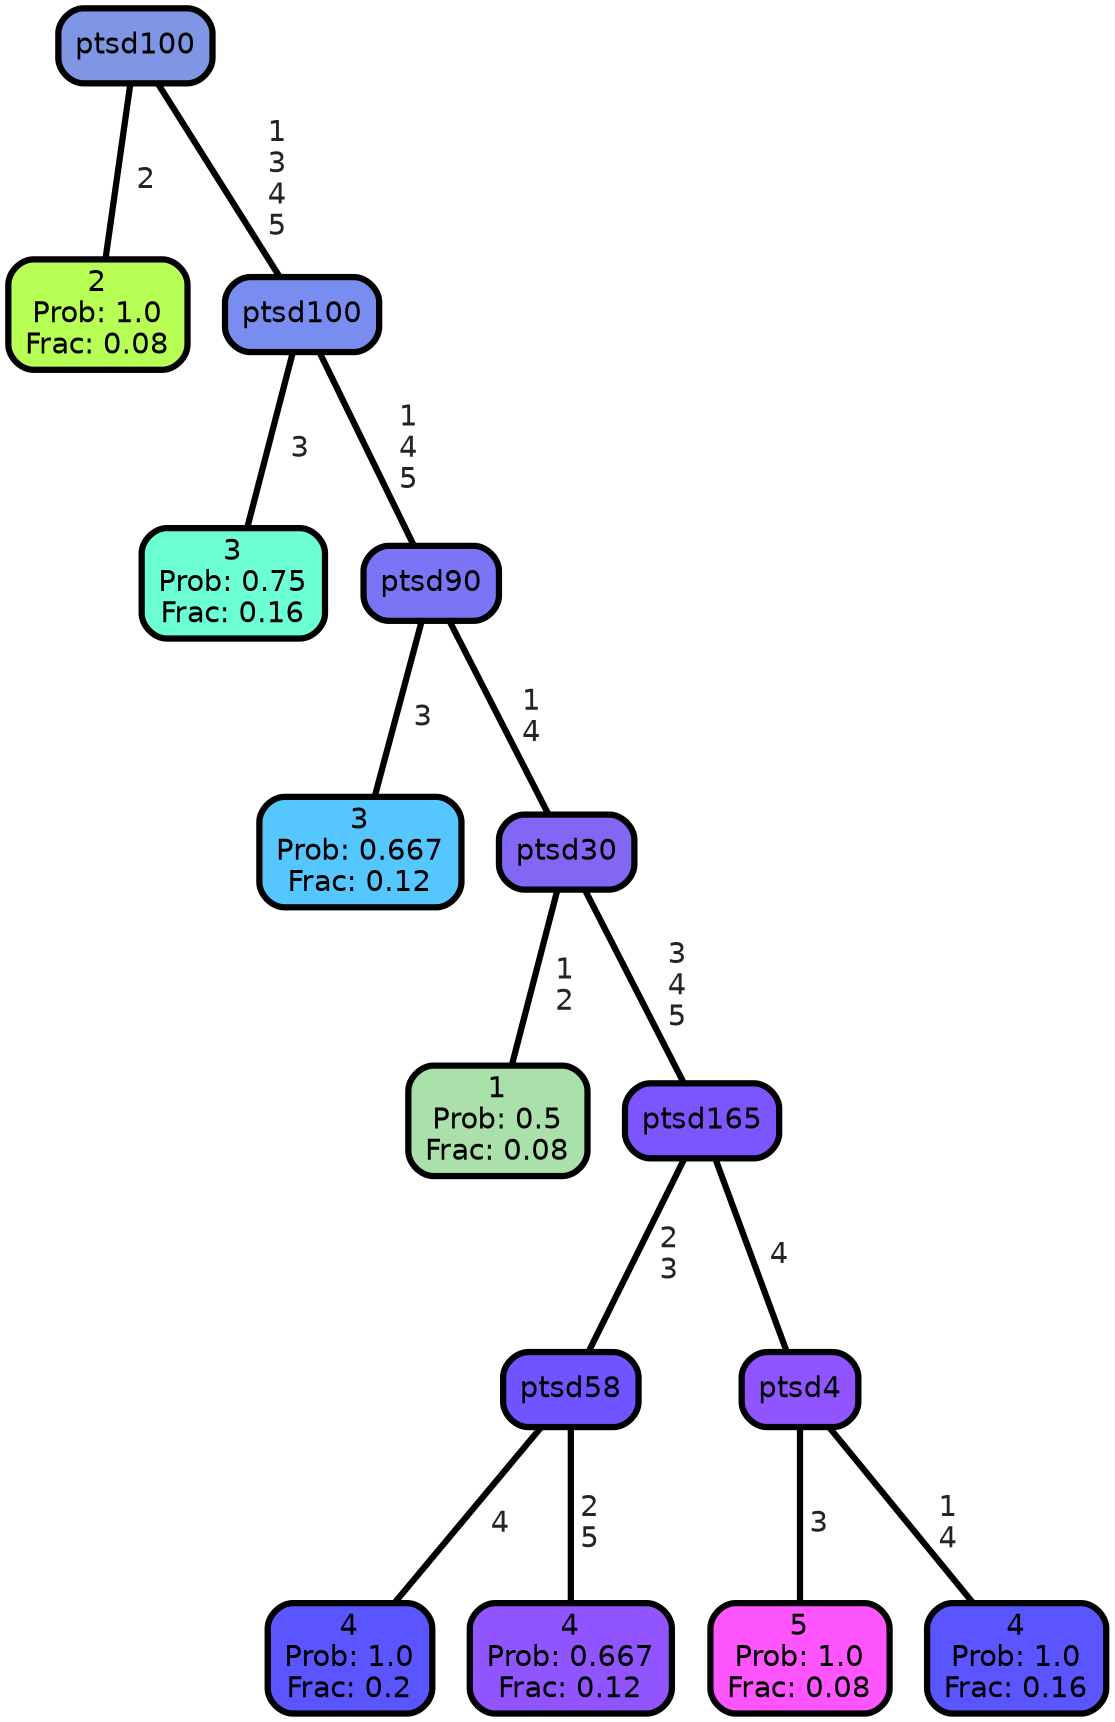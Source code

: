 graph Tree {
node [shape=box, style="filled, rounded",color="black",penwidth="3",fontcolor="black",                 fontname=helvetica] ;
graph [ranksep="0 equally", splines=straight,                 bgcolor=transparent, dpi=200] ;
edge [fontname=helvetica, fontweight=bold,fontcolor=grey14,color=black] ;
0 [label="2
Prob: 1.0
Frac: 0.08", fillcolor="#b8ff55"] ;
1 [label="ptsd100", fillcolor="#7e96e3"] ;
2 [label="3
Prob: 0.75
Frac: 0.16", fillcolor="#6dffd4"] ;
3 [label="ptsd100", fillcolor="#798df0"] ;
4 [label="3
Prob: 0.667
Frac: 0.12", fillcolor="#56c6ff"] ;
5 [label="ptsd90", fillcolor="#7b75f6"] ;
6 [label="1
Prob: 0.5
Frac: 0.08", fillcolor="#aae0aa"] ;
7 [label="ptsd30", fillcolor="#8266f4"] ;
8 [label="4
Prob: 1.0
Frac: 0.2", fillcolor="#5a55ff"] ;
9 [label="ptsd58", fillcolor="#6e55ff"] ;
10 [label="4
Prob: 0.667
Frac: 0.12", fillcolor="#9155ff"] ;
11 [label="ptsd165", fillcolor="#7d55ff"] ;
12 [label="5
Prob: 1.0
Frac: 0.08", fillcolor="#ff55ff"] ;
13 [label="ptsd4", fillcolor="#9155ff"] ;
14 [label="4
Prob: 1.0
Frac: 0.16", fillcolor="#5a55ff"] ;
1 -- 0 [label=" 2",penwidth=3] ;
1 -- 3 [label=" 1\n 3\n 4\n 5",penwidth=3] ;
3 -- 2 [label=" 3",penwidth=3] ;
3 -- 5 [label=" 1\n 4\n 5",penwidth=3] ;
5 -- 4 [label=" 3",penwidth=3] ;
5 -- 7 [label=" 1\n 4",penwidth=3] ;
7 -- 6 [label=" 1\n 2",penwidth=3] ;
7 -- 11 [label=" 3\n 4\n 5",penwidth=3] ;
9 -- 8 [label=" 4",penwidth=3] ;
9 -- 10 [label=" 2\n 5",penwidth=3] ;
11 -- 9 [label=" 2\n 3",penwidth=3] ;
11 -- 13 [label=" 4",penwidth=3] ;
13 -- 12 [label=" 3",penwidth=3] ;
13 -- 14 [label=" 1\n 4",penwidth=3] ;
{rank = same;}}